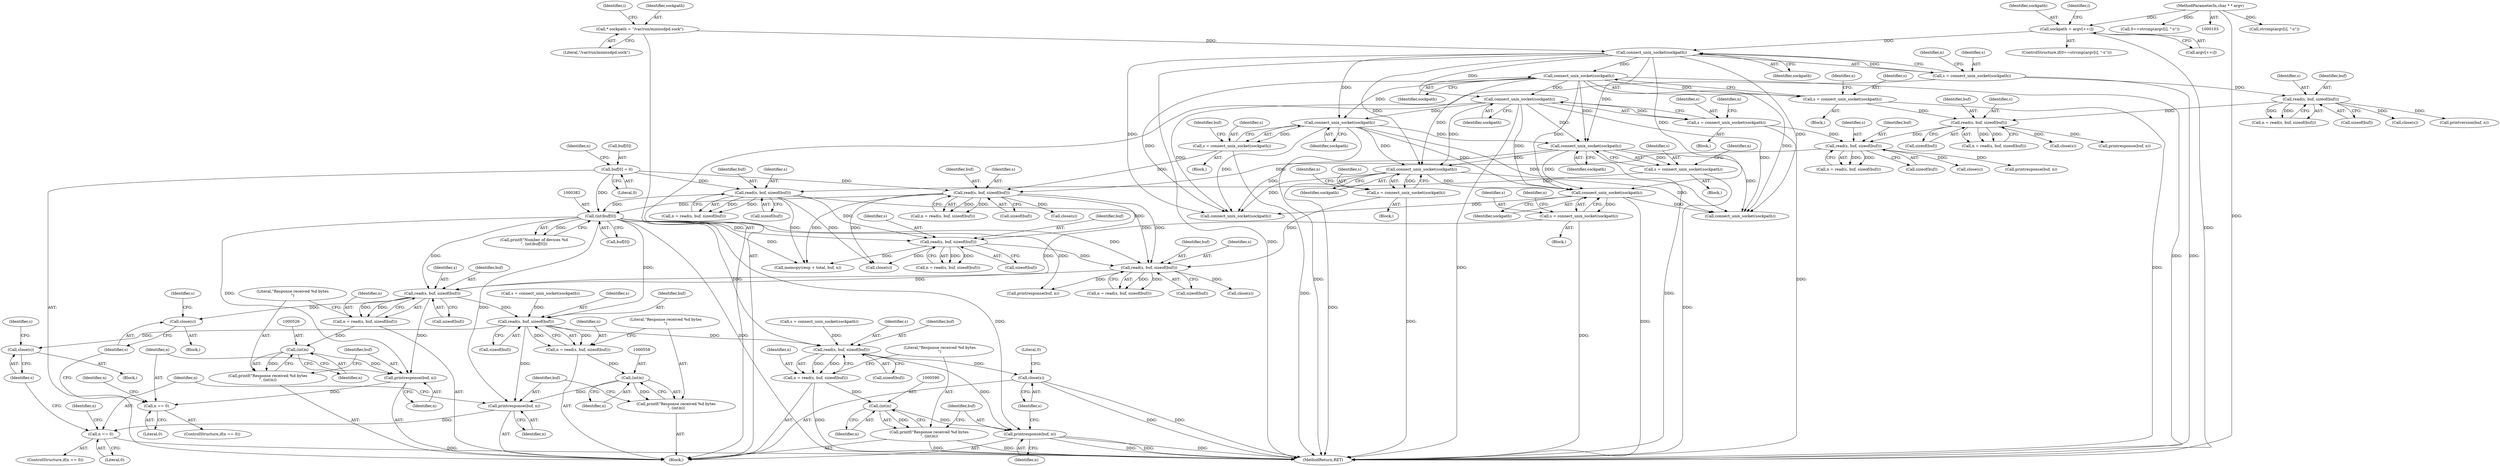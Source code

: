 digraph "0_miniupnp_b238cade9a173c6f751a34acf8ccff838a62aa47_0@API" {
"1000518" [label="(Call,read(s, buf, sizeof(buf)))"];
"1000506" [label="(Call,s = connect_unix_socket(sockpath))"];
"1000508" [label="(Call,connect_unix_socket(sockpath))"];
"1000258" [label="(Call,connect_unix_socket(sockpath))"];
"1000222" [label="(Call,connect_unix_socket(sockpath))"];
"1000159" [label="(Call,* sockpath = \"/var/run/minissdpd.sock\")"];
"1000182" [label="(Call,sockpath = argv[++i])"];
"1000105" [label="(MethodParameterIn,char * * argv)"];
"1000292" [label="(Call,connect_unix_socket(sockpath))"];
"1000357" [label="(Call,connect_unix_socket(sockpath))"];
"1000326" [label="(Call,connect_unix_socket(sockpath))"];
"1000470" [label="(Call,connect_unix_socket(sockpath))"];
"1000486" [label="(Call,read(s, buf, sizeof(buf)))"];
"1000369" [label="(Call,read(s, buf, sizeof(buf)))"];
"1000355" [label="(Call,s = connect_unix_socket(sockpath))"];
"1000328" [label="(Call,buf[0] = 0)"];
"1000468" [label="(Call,s = connect_unix_socket(sockpath))"];
"1000341" [label="(Call,read(s, buf, sizeof(buf)))"];
"1000304" [label="(Call,read(s, buf, sizeof(buf)))"];
"1000290" [label="(Call,s = connect_unix_socket(sockpath))"];
"1000270" [label="(Call,read(s, buf, sizeof(buf)))"];
"1000232" [label="(Call,read(s, buf, sizeof(buf)))"];
"1000220" [label="(Call,s = connect_unix_socket(sockpath))"];
"1000256" [label="(Call,s = connect_unix_socket(sockpath))"];
"1000324" [label="(Call,s = connect_unix_socket(sockpath))"];
"1000438" [label="(Call,read(s, buf, sizeof(buf)))"];
"1000381" [label="(Call,(int)buf[0])"];
"1000516" [label="(Call,n = read(s, buf, sizeof(buf)))"];
"1000525" [label="(Call,(int)n)"];
"1000523" [label="(Call,printf(\"Response received %d bytes\n\", (int)n))"];
"1000528" [label="(Call,printresponse(buf, n))"];
"1000532" [label="(Call,n == 0)"];
"1000536" [label="(Call,close(s))"];
"1000550" [label="(Call,read(s, buf, sizeof(buf)))"];
"1000548" [label="(Call,n = read(s, buf, sizeof(buf)))"];
"1000557" [label="(Call,(int)n)"];
"1000555" [label="(Call,printf(\"Response received %d bytes\n\", (int)n))"];
"1000560" [label="(Call,printresponse(buf, n))"];
"1000564" [label="(Call,n == 0)"];
"1000568" [label="(Call,close(s))"];
"1000582" [label="(Call,read(s, buf, sizeof(buf)))"];
"1000580" [label="(Call,n = read(s, buf, sizeof(buf)))"];
"1000589" [label="(Call,(int)n)"];
"1000587" [label="(Call,printf(\"Response received %d bytes\n\", (int)n))"];
"1000592" [label="(Call,printresponse(buf, n))"];
"1000595" [label="(Call,close(s))"];
"1000465" [label="(Block,)"];
"1000177" [label="(Call,strcmp(argv[i], \"-s\"))"];
"1000438" [label="(Call,read(s, buf, sizeof(buf)))"];
"1000523" [label="(Call,printf(\"Response received %d bytes\n\", (int)n))"];
"1000507" [label="(Identifier,s)"];
"1000367" [label="(Call,n = read(s, buf, sizeof(buf)))"];
"1000536" [label="(Call,close(s))"];
"1000484" [label="(Call,n = read(s, buf, sizeof(buf)))"];
"1000552" [label="(Identifier,buf)"];
"1000257" [label="(Identifier,s)"];
"1000503" [label="(Block,)"];
"1000357" [label="(Call,connect_unix_socket(sockpath))"];
"1000567" [label="(Block,)"];
"1000272" [label="(Identifier,buf)"];
"1000369" [label="(Call,read(s, buf, sizeof(buf)))"];
"1000183" [label="(Identifier,sockpath)"];
"1000302" [label="(Call,n = read(s, buf, sizeof(buf)))"];
"1000548" [label="(Call,n = read(s, buf, sizeof(buf)))"];
"1000233" [label="(Identifier,s)"];
"1000332" [label="(Literal,0)"];
"1000473" [label="(Identifier,n)"];
"1000553" [label="(Call,sizeof(buf))"];
"1000519" [label="(Identifier,s)"];
"1000175" [label="(Call,0==strcmp(argv[i], \"-s\"))"];
"1000371" [label="(Identifier,buf)"];
"1000268" [label="(Call,n = read(s, buf, sizeof(buf)))"];
"1000325" [label="(Identifier,s)"];
"1000225" [label="(Identifier,n)"];
"1000470" [label="(Call,connect_unix_socket(sockpath))"];
"1000172" [label="(Identifier,i)"];
"1000355" [label="(Call,s = connect_unix_socket(sockpath))"];
"1000506" [label="(Call,s = connect_unix_socket(sockpath))"];
"1000486" [label="(Call,read(s, buf, sizeof(buf)))"];
"1000322" [label="(Call,close(s))"];
"1000222" [label="(Call,connect_unix_socket(sockpath))"];
"1000270" [label="(Call,read(s, buf, sizeof(buf)))"];
"1000339" [label="(Call,n = read(s, buf, sizeof(buf)))"];
"1000594" [label="(Identifier,n)"];
"1000560" [label="(Call,printresponse(buf, n))"];
"1000570" [label="(Call,s = connect_unix_socket(sockpath))"];
"1000520" [label="(Identifier,buf)"];
"1000258" [label="(Call,connect_unix_socket(sockpath))"];
"1000330" [label="(Identifier,buf)"];
"1000496" [label="(Call,printresponse(buf, n))"];
"1000596" [label="(Identifier,s)"];
"1000564" [label="(Call,n == 0)"];
"1000592" [label="(Call,printresponse(buf, n))"];
"1000329" [label="(Call,buf[0])"];
"1000517" [label="(Identifier,n)"];
"1000524" [label="(Literal,\"Response received %d bytes\n\")"];
"1000324" [label="(Call,s = connect_unix_socket(sockpath))"];
"1000568" [label="(Call,close(s))"];
"1000565" [label="(Identifier,n)"];
"1000381" [label="(Call,(int)buf[0])"];
"1000230" [label="(Call,n = read(s, buf, sizeof(buf)))"];
"1000159" [label="(Call,* sockpath = \"/var/run/minissdpd.sock\")"];
"1000439" [label="(Identifier,s)"];
"1000261" [label="(Identifier,n)"];
"1000537" [label="(Identifier,s)"];
"1000105" [label="(MethodParameterIn,char * * argv)"];
"1000595" [label="(Call,close(s))"];
"1000327" [label="(Identifier,sockpath)"];
"1000418" [label="(Call,memcpy(resp + total, buf, n))"];
"1000550" [label="(Call,read(s, buf, sizeof(buf)))"];
"1000341" [label="(Call,read(s, buf, sizeof(buf)))"];
"1000588" [label="(Literal,\"Response received %d bytes\n\")"];
"1000259" [label="(Identifier,sockpath)"];
"1000571" [label="(Identifier,s)"];
"1000555" [label="(Call,printf(\"Response received %d bytes\n\", (int)n))"];
"1000235" [label="(Call,sizeof(buf))"];
"1000306" [label="(Identifier,buf)"];
"1000326" [label="(Call,connect_unix_socket(sockpath))"];
"1000530" [label="(Identifier,n)"];
"1000350" [label="(Block,)"];
"1000287" [label="(Block,)"];
"1000232" [label="(Call,read(s, buf, sizeof(buf)))"];
"1000511" [label="(Identifier,n)"];
"1000543" [label="(Identifier,n)"];
"1000561" [label="(Identifier,buf)"];
"1000334" [label="(Identifier,n)"];
"1000305" [label="(Identifier,s)"];
"1000549" [label="(Identifier,n)"];
"1000582" [label="(Call,read(s, buf, sizeof(buf)))"];
"1000540" [label="(Call,connect_unix_socket(sockpath))"];
"1000379" [label="(Call,printf(\"Number of devices %d\n\", (int)buf[0]))"];
"1000161" [label="(Literal,\"/var/run/minissdpd.sock\")"];
"1000532" [label="(Call,n == 0)"];
"1000440" [label="(Identifier,buf)"];
"1000254" [label="(Call,close(s))"];
"1000488" [label="(Identifier,buf)"];
"1000535" [label="(Block,)"];
"1000291" [label="(Identifier,s)"];
"1000585" [label="(Call,sizeof(buf))"];
"1000184" [label="(Call,argv[++i])"];
"1000525" [label="(Call,(int)n)"];
"1000343" [label="(Identifier,buf)"];
"1000342" [label="(Identifier,s)"];
"1000383" [label="(Call,buf[0])"];
"1000314" [label="(Call,printresponse(buf, n))"];
"1000583" [label="(Identifier,s)"];
"1000569" [label="(Identifier,s)"];
"1000557" [label="(Call,(int)n)"];
"1000534" [label="(Literal,0)"];
"1000521" [label="(Call,sizeof(buf))"];
"1000292" [label="(Call,connect_unix_socket(sockpath))"];
"1000489" [label="(Call,sizeof(buf))"];
"1000344" [label="(Call,sizeof(buf))"];
"1000441" [label="(Call,sizeof(buf))"];
"1000234" [label="(Identifier,buf)"];
"1000531" [label="(ControlStructure,if(n == 0))"];
"1000587" [label="(Call,printf(\"Response received %d bytes\n\", (int)n))"];
"1000468" [label="(Call,s = connect_unix_socket(sockpath))"];
"1000290" [label="(Call,s = connect_unix_socket(sockpath))"];
"1000516" [label="(Call,n = read(s, buf, sizeof(buf)))"];
"1000518" [label="(Call,read(s, buf, sizeof(buf)))"];
"1000271" [label="(Identifier,s)"];
"1000539" [label="(Identifier,s)"];
"1000293" [label="(Identifier,sockpath)"];
"1000223" [label="(Identifier,sockpath)"];
"1000538" [label="(Call,s = connect_unix_socket(sockpath))"];
"1000304" [label="(Call,read(s, buf, sizeof(buf)))"];
"1000572" [label="(Call,connect_unix_socket(sockpath))"];
"1000562" [label="(Identifier,n)"];
"1000563" [label="(ControlStructure,if(n == 0))"];
"1000471" [label="(Identifier,sockpath)"];
"1000591" [label="(Identifier,n)"];
"1000288" [label="(Call,close(s))"];
"1000529" [label="(Identifier,buf)"];
"1000580" [label="(Call,n = read(s, buf, sizeof(buf)))"];
"1000599" [label="(MethodReturn,RET)"];
"1000280" [label="(Call,printresponse(buf, n))"];
"1000575" [label="(Identifier,n)"];
"1000598" [label="(Literal,0)"];
"1000321" [label="(Block,)"];
"1000372" [label="(Call,sizeof(buf))"];
"1000589" [label="(Call,(int)n)"];
"1000220" [label="(Call,s = connect_unix_socket(sockpath))"];
"1000584" [label="(Identifier,buf)"];
"1000469" [label="(Identifier,s)"];
"1000436" [label="(Call,n = read(s, buf, sizeof(buf)))"];
"1000509" [label="(Identifier,sockpath)"];
"1000295" [label="(Identifier,n)"];
"1000581" [label="(Identifier,n)"];
"1000247" [label="(Call,printversion(buf, n))"];
"1000182" [label="(Call,sockpath = argv[++i])"];
"1000164" [label="(Identifier,i)"];
"1000174" [label="(ControlStructure,if(0==strcmp(argv[i], \"-s\")))"];
"1000508" [label="(Call,connect_unix_socket(sockpath))"];
"1000251" [label="(Block,)"];
"1000256" [label="(Call,s = connect_unix_socket(sockpath))"];
"1000559" [label="(Identifier,n)"];
"1000566" [label="(Literal,0)"];
"1000328" [label="(Call,buf[0] = 0)"];
"1000487" [label="(Identifier,s)"];
"1000466" [label="(Call,close(s))"];
"1000370" [label="(Identifier,s)"];
"1000593" [label="(Identifier,buf)"];
"1000106" [label="(Block,)"];
"1000528" [label="(Call,printresponse(buf, n))"];
"1000358" [label="(Identifier,sockpath)"];
"1000356" [label="(Identifier,s)"];
"1000273" [label="(Call,sizeof(buf))"];
"1000221" [label="(Identifier,s)"];
"1000551" [label="(Identifier,s)"];
"1000556" [label="(Literal,\"Response received %d bytes\n\")"];
"1000504" [label="(Call,close(s))"];
"1000360" [label="(Identifier,n)"];
"1000160" [label="(Identifier,sockpath)"];
"1000353" [label="(Call,close(s))"];
"1000307" [label="(Call,sizeof(buf))"];
"1000527" [label="(Identifier,n)"];
"1000533" [label="(Identifier,n)"];
"1000518" -> "1000516"  [label="AST: "];
"1000518" -> "1000521"  [label="CFG: "];
"1000519" -> "1000518"  [label="AST: "];
"1000520" -> "1000518"  [label="AST: "];
"1000521" -> "1000518"  [label="AST: "];
"1000516" -> "1000518"  [label="CFG: "];
"1000518" -> "1000516"  [label="DDG: "];
"1000518" -> "1000516"  [label="DDG: "];
"1000506" -> "1000518"  [label="DDG: "];
"1000486" -> "1000518"  [label="DDG: "];
"1000381" -> "1000518"  [label="DDG: "];
"1000518" -> "1000528"  [label="DDG: "];
"1000518" -> "1000536"  [label="DDG: "];
"1000518" -> "1000550"  [label="DDG: "];
"1000506" -> "1000503"  [label="AST: "];
"1000506" -> "1000508"  [label="CFG: "];
"1000507" -> "1000506"  [label="AST: "];
"1000508" -> "1000506"  [label="AST: "];
"1000511" -> "1000506"  [label="CFG: "];
"1000506" -> "1000599"  [label="DDG: "];
"1000508" -> "1000506"  [label="DDG: "];
"1000508" -> "1000509"  [label="CFG: "];
"1000509" -> "1000508"  [label="AST: "];
"1000508" -> "1000599"  [label="DDG: "];
"1000258" -> "1000508"  [label="DDG: "];
"1000222" -> "1000508"  [label="DDG: "];
"1000292" -> "1000508"  [label="DDG: "];
"1000357" -> "1000508"  [label="DDG: "];
"1000470" -> "1000508"  [label="DDG: "];
"1000326" -> "1000508"  [label="DDG: "];
"1000508" -> "1000540"  [label="DDG: "];
"1000508" -> "1000572"  [label="DDG: "];
"1000258" -> "1000256"  [label="AST: "];
"1000258" -> "1000259"  [label="CFG: "];
"1000259" -> "1000258"  [label="AST: "];
"1000256" -> "1000258"  [label="CFG: "];
"1000258" -> "1000599"  [label="DDG: "];
"1000258" -> "1000256"  [label="DDG: "];
"1000222" -> "1000258"  [label="DDG: "];
"1000258" -> "1000292"  [label="DDG: "];
"1000258" -> "1000326"  [label="DDG: "];
"1000258" -> "1000357"  [label="DDG: "];
"1000258" -> "1000470"  [label="DDG: "];
"1000258" -> "1000540"  [label="DDG: "];
"1000258" -> "1000572"  [label="DDG: "];
"1000222" -> "1000220"  [label="AST: "];
"1000222" -> "1000223"  [label="CFG: "];
"1000223" -> "1000222"  [label="AST: "];
"1000220" -> "1000222"  [label="CFG: "];
"1000222" -> "1000599"  [label="DDG: "];
"1000222" -> "1000220"  [label="DDG: "];
"1000159" -> "1000222"  [label="DDG: "];
"1000182" -> "1000222"  [label="DDG: "];
"1000222" -> "1000292"  [label="DDG: "];
"1000222" -> "1000326"  [label="DDG: "];
"1000222" -> "1000357"  [label="DDG: "];
"1000222" -> "1000470"  [label="DDG: "];
"1000222" -> "1000540"  [label="DDG: "];
"1000222" -> "1000572"  [label="DDG: "];
"1000159" -> "1000106"  [label="AST: "];
"1000159" -> "1000161"  [label="CFG: "];
"1000160" -> "1000159"  [label="AST: "];
"1000161" -> "1000159"  [label="AST: "];
"1000164" -> "1000159"  [label="CFG: "];
"1000182" -> "1000174"  [label="AST: "];
"1000182" -> "1000184"  [label="CFG: "];
"1000183" -> "1000182"  [label="AST: "];
"1000184" -> "1000182"  [label="AST: "];
"1000172" -> "1000182"  [label="CFG: "];
"1000182" -> "1000599"  [label="DDG: "];
"1000105" -> "1000182"  [label="DDG: "];
"1000105" -> "1000103"  [label="AST: "];
"1000105" -> "1000599"  [label="DDG: "];
"1000105" -> "1000175"  [label="DDG: "];
"1000105" -> "1000177"  [label="DDG: "];
"1000292" -> "1000290"  [label="AST: "];
"1000292" -> "1000293"  [label="CFG: "];
"1000293" -> "1000292"  [label="AST: "];
"1000290" -> "1000292"  [label="CFG: "];
"1000292" -> "1000599"  [label="DDG: "];
"1000292" -> "1000290"  [label="DDG: "];
"1000292" -> "1000326"  [label="DDG: "];
"1000292" -> "1000357"  [label="DDG: "];
"1000292" -> "1000470"  [label="DDG: "];
"1000292" -> "1000540"  [label="DDG: "];
"1000292" -> "1000572"  [label="DDG: "];
"1000357" -> "1000355"  [label="AST: "];
"1000357" -> "1000358"  [label="CFG: "];
"1000358" -> "1000357"  [label="AST: "];
"1000355" -> "1000357"  [label="CFG: "];
"1000357" -> "1000599"  [label="DDG: "];
"1000357" -> "1000355"  [label="DDG: "];
"1000326" -> "1000357"  [label="DDG: "];
"1000357" -> "1000470"  [label="DDG: "];
"1000357" -> "1000540"  [label="DDG: "];
"1000357" -> "1000572"  [label="DDG: "];
"1000326" -> "1000324"  [label="AST: "];
"1000326" -> "1000327"  [label="CFG: "];
"1000327" -> "1000326"  [label="AST: "];
"1000324" -> "1000326"  [label="CFG: "];
"1000326" -> "1000599"  [label="DDG: "];
"1000326" -> "1000324"  [label="DDG: "];
"1000326" -> "1000470"  [label="DDG: "];
"1000326" -> "1000540"  [label="DDG: "];
"1000326" -> "1000572"  [label="DDG: "];
"1000470" -> "1000468"  [label="AST: "];
"1000470" -> "1000471"  [label="CFG: "];
"1000471" -> "1000470"  [label="AST: "];
"1000468" -> "1000470"  [label="CFG: "];
"1000470" -> "1000599"  [label="DDG: "];
"1000470" -> "1000468"  [label="DDG: "];
"1000470" -> "1000540"  [label="DDG: "];
"1000470" -> "1000572"  [label="DDG: "];
"1000486" -> "1000484"  [label="AST: "];
"1000486" -> "1000489"  [label="CFG: "];
"1000487" -> "1000486"  [label="AST: "];
"1000488" -> "1000486"  [label="AST: "];
"1000489" -> "1000486"  [label="AST: "];
"1000484" -> "1000486"  [label="CFG: "];
"1000486" -> "1000484"  [label="DDG: "];
"1000486" -> "1000484"  [label="DDG: "];
"1000369" -> "1000486"  [label="DDG: "];
"1000468" -> "1000486"  [label="DDG: "];
"1000341" -> "1000486"  [label="DDG: "];
"1000438" -> "1000486"  [label="DDG: "];
"1000381" -> "1000486"  [label="DDG: "];
"1000486" -> "1000496"  [label="DDG: "];
"1000486" -> "1000504"  [label="DDG: "];
"1000369" -> "1000367"  [label="AST: "];
"1000369" -> "1000372"  [label="CFG: "];
"1000370" -> "1000369"  [label="AST: "];
"1000371" -> "1000369"  [label="AST: "];
"1000372" -> "1000369"  [label="AST: "];
"1000367" -> "1000369"  [label="CFG: "];
"1000369" -> "1000367"  [label="DDG: "];
"1000369" -> "1000367"  [label="DDG: "];
"1000355" -> "1000369"  [label="DDG: "];
"1000328" -> "1000369"  [label="DDG: "];
"1000369" -> "1000381"  [label="DDG: "];
"1000369" -> "1000418"  [label="DDG: "];
"1000369" -> "1000438"  [label="DDG: "];
"1000369" -> "1000466"  [label="DDG: "];
"1000355" -> "1000350"  [label="AST: "];
"1000356" -> "1000355"  [label="AST: "];
"1000360" -> "1000355"  [label="CFG: "];
"1000355" -> "1000599"  [label="DDG: "];
"1000328" -> "1000106"  [label="AST: "];
"1000328" -> "1000332"  [label="CFG: "];
"1000329" -> "1000328"  [label="AST: "];
"1000332" -> "1000328"  [label="AST: "];
"1000334" -> "1000328"  [label="CFG: "];
"1000328" -> "1000341"  [label="DDG: "];
"1000328" -> "1000381"  [label="DDG: "];
"1000468" -> "1000465"  [label="AST: "];
"1000469" -> "1000468"  [label="AST: "];
"1000473" -> "1000468"  [label="CFG: "];
"1000468" -> "1000599"  [label="DDG: "];
"1000341" -> "1000339"  [label="AST: "];
"1000341" -> "1000344"  [label="CFG: "];
"1000342" -> "1000341"  [label="AST: "];
"1000343" -> "1000341"  [label="AST: "];
"1000344" -> "1000341"  [label="AST: "];
"1000339" -> "1000341"  [label="CFG: "];
"1000341" -> "1000339"  [label="DDG: "];
"1000341" -> "1000339"  [label="DDG: "];
"1000304" -> "1000341"  [label="DDG: "];
"1000324" -> "1000341"  [label="DDG: "];
"1000341" -> "1000353"  [label="DDG: "];
"1000341" -> "1000381"  [label="DDG: "];
"1000341" -> "1000418"  [label="DDG: "];
"1000341" -> "1000438"  [label="DDG: "];
"1000341" -> "1000466"  [label="DDG: "];
"1000304" -> "1000302"  [label="AST: "];
"1000304" -> "1000307"  [label="CFG: "];
"1000305" -> "1000304"  [label="AST: "];
"1000306" -> "1000304"  [label="AST: "];
"1000307" -> "1000304"  [label="AST: "];
"1000302" -> "1000304"  [label="CFG: "];
"1000304" -> "1000302"  [label="DDG: "];
"1000304" -> "1000302"  [label="DDG: "];
"1000290" -> "1000304"  [label="DDG: "];
"1000270" -> "1000304"  [label="DDG: "];
"1000304" -> "1000314"  [label="DDG: "];
"1000304" -> "1000322"  [label="DDG: "];
"1000290" -> "1000287"  [label="AST: "];
"1000291" -> "1000290"  [label="AST: "];
"1000295" -> "1000290"  [label="CFG: "];
"1000290" -> "1000599"  [label="DDG: "];
"1000270" -> "1000268"  [label="AST: "];
"1000270" -> "1000273"  [label="CFG: "];
"1000271" -> "1000270"  [label="AST: "];
"1000272" -> "1000270"  [label="AST: "];
"1000273" -> "1000270"  [label="AST: "];
"1000268" -> "1000270"  [label="CFG: "];
"1000270" -> "1000268"  [label="DDG: "];
"1000270" -> "1000268"  [label="DDG: "];
"1000232" -> "1000270"  [label="DDG: "];
"1000256" -> "1000270"  [label="DDG: "];
"1000270" -> "1000280"  [label="DDG: "];
"1000270" -> "1000288"  [label="DDG: "];
"1000232" -> "1000230"  [label="AST: "];
"1000232" -> "1000235"  [label="CFG: "];
"1000233" -> "1000232"  [label="AST: "];
"1000234" -> "1000232"  [label="AST: "];
"1000235" -> "1000232"  [label="AST: "];
"1000230" -> "1000232"  [label="CFG: "];
"1000232" -> "1000230"  [label="DDG: "];
"1000232" -> "1000230"  [label="DDG: "];
"1000220" -> "1000232"  [label="DDG: "];
"1000232" -> "1000247"  [label="DDG: "];
"1000232" -> "1000254"  [label="DDG: "];
"1000220" -> "1000106"  [label="AST: "];
"1000221" -> "1000220"  [label="AST: "];
"1000225" -> "1000220"  [label="CFG: "];
"1000220" -> "1000599"  [label="DDG: "];
"1000256" -> "1000251"  [label="AST: "];
"1000257" -> "1000256"  [label="AST: "];
"1000261" -> "1000256"  [label="CFG: "];
"1000256" -> "1000599"  [label="DDG: "];
"1000324" -> "1000321"  [label="AST: "];
"1000325" -> "1000324"  [label="AST: "];
"1000330" -> "1000324"  [label="CFG: "];
"1000324" -> "1000599"  [label="DDG: "];
"1000438" -> "1000436"  [label="AST: "];
"1000438" -> "1000441"  [label="CFG: "];
"1000439" -> "1000438"  [label="AST: "];
"1000440" -> "1000438"  [label="AST: "];
"1000441" -> "1000438"  [label="AST: "];
"1000436" -> "1000438"  [label="CFG: "];
"1000438" -> "1000418"  [label="DDG: "];
"1000438" -> "1000436"  [label="DDG: "];
"1000438" -> "1000436"  [label="DDG: "];
"1000381" -> "1000438"  [label="DDG: "];
"1000438" -> "1000466"  [label="DDG: "];
"1000381" -> "1000379"  [label="AST: "];
"1000381" -> "1000383"  [label="CFG: "];
"1000382" -> "1000381"  [label="AST: "];
"1000383" -> "1000381"  [label="AST: "];
"1000379" -> "1000381"  [label="CFG: "];
"1000381" -> "1000599"  [label="DDG: "];
"1000381" -> "1000379"  [label="DDG: "];
"1000381" -> "1000418"  [label="DDG: "];
"1000381" -> "1000496"  [label="DDG: "];
"1000381" -> "1000528"  [label="DDG: "];
"1000381" -> "1000550"  [label="DDG: "];
"1000381" -> "1000560"  [label="DDG: "];
"1000381" -> "1000582"  [label="DDG: "];
"1000381" -> "1000592"  [label="DDG: "];
"1000516" -> "1000106"  [label="AST: "];
"1000517" -> "1000516"  [label="AST: "];
"1000524" -> "1000516"  [label="CFG: "];
"1000516" -> "1000525"  [label="DDG: "];
"1000525" -> "1000523"  [label="AST: "];
"1000525" -> "1000527"  [label="CFG: "];
"1000526" -> "1000525"  [label="AST: "];
"1000527" -> "1000525"  [label="AST: "];
"1000523" -> "1000525"  [label="CFG: "];
"1000525" -> "1000523"  [label="DDG: "];
"1000525" -> "1000528"  [label="DDG: "];
"1000523" -> "1000106"  [label="AST: "];
"1000524" -> "1000523"  [label="AST: "];
"1000529" -> "1000523"  [label="CFG: "];
"1000528" -> "1000106"  [label="AST: "];
"1000528" -> "1000530"  [label="CFG: "];
"1000529" -> "1000528"  [label="AST: "];
"1000530" -> "1000528"  [label="AST: "];
"1000533" -> "1000528"  [label="CFG: "];
"1000528" -> "1000532"  [label="DDG: "];
"1000532" -> "1000531"  [label="AST: "];
"1000532" -> "1000534"  [label="CFG: "];
"1000533" -> "1000532"  [label="AST: "];
"1000534" -> "1000532"  [label="AST: "];
"1000537" -> "1000532"  [label="CFG: "];
"1000543" -> "1000532"  [label="CFG: "];
"1000536" -> "1000535"  [label="AST: "];
"1000536" -> "1000537"  [label="CFG: "];
"1000537" -> "1000536"  [label="AST: "];
"1000539" -> "1000536"  [label="CFG: "];
"1000550" -> "1000548"  [label="AST: "];
"1000550" -> "1000553"  [label="CFG: "];
"1000551" -> "1000550"  [label="AST: "];
"1000552" -> "1000550"  [label="AST: "];
"1000553" -> "1000550"  [label="AST: "];
"1000548" -> "1000550"  [label="CFG: "];
"1000550" -> "1000548"  [label="DDG: "];
"1000550" -> "1000548"  [label="DDG: "];
"1000538" -> "1000550"  [label="DDG: "];
"1000550" -> "1000560"  [label="DDG: "];
"1000550" -> "1000568"  [label="DDG: "];
"1000550" -> "1000582"  [label="DDG: "];
"1000548" -> "1000106"  [label="AST: "];
"1000549" -> "1000548"  [label="AST: "];
"1000556" -> "1000548"  [label="CFG: "];
"1000548" -> "1000557"  [label="DDG: "];
"1000557" -> "1000555"  [label="AST: "];
"1000557" -> "1000559"  [label="CFG: "];
"1000558" -> "1000557"  [label="AST: "];
"1000559" -> "1000557"  [label="AST: "];
"1000555" -> "1000557"  [label="CFG: "];
"1000557" -> "1000555"  [label="DDG: "];
"1000557" -> "1000560"  [label="DDG: "];
"1000555" -> "1000106"  [label="AST: "];
"1000556" -> "1000555"  [label="AST: "];
"1000561" -> "1000555"  [label="CFG: "];
"1000560" -> "1000106"  [label="AST: "];
"1000560" -> "1000562"  [label="CFG: "];
"1000561" -> "1000560"  [label="AST: "];
"1000562" -> "1000560"  [label="AST: "];
"1000565" -> "1000560"  [label="CFG: "];
"1000560" -> "1000564"  [label="DDG: "];
"1000564" -> "1000563"  [label="AST: "];
"1000564" -> "1000566"  [label="CFG: "];
"1000565" -> "1000564"  [label="AST: "];
"1000566" -> "1000564"  [label="AST: "];
"1000569" -> "1000564"  [label="CFG: "];
"1000575" -> "1000564"  [label="CFG: "];
"1000564" -> "1000599"  [label="DDG: "];
"1000568" -> "1000567"  [label="AST: "];
"1000568" -> "1000569"  [label="CFG: "];
"1000569" -> "1000568"  [label="AST: "];
"1000571" -> "1000568"  [label="CFG: "];
"1000582" -> "1000580"  [label="AST: "];
"1000582" -> "1000585"  [label="CFG: "];
"1000583" -> "1000582"  [label="AST: "];
"1000584" -> "1000582"  [label="AST: "];
"1000585" -> "1000582"  [label="AST: "];
"1000580" -> "1000582"  [label="CFG: "];
"1000582" -> "1000580"  [label="DDG: "];
"1000582" -> "1000580"  [label="DDG: "];
"1000570" -> "1000582"  [label="DDG: "];
"1000582" -> "1000592"  [label="DDG: "];
"1000582" -> "1000595"  [label="DDG: "];
"1000580" -> "1000106"  [label="AST: "];
"1000581" -> "1000580"  [label="AST: "];
"1000588" -> "1000580"  [label="CFG: "];
"1000580" -> "1000599"  [label="DDG: "];
"1000580" -> "1000589"  [label="DDG: "];
"1000589" -> "1000587"  [label="AST: "];
"1000589" -> "1000591"  [label="CFG: "];
"1000590" -> "1000589"  [label="AST: "];
"1000591" -> "1000589"  [label="AST: "];
"1000587" -> "1000589"  [label="CFG: "];
"1000589" -> "1000587"  [label="DDG: "];
"1000589" -> "1000592"  [label="DDG: "];
"1000587" -> "1000106"  [label="AST: "];
"1000588" -> "1000587"  [label="AST: "];
"1000593" -> "1000587"  [label="CFG: "];
"1000587" -> "1000599"  [label="DDG: "];
"1000587" -> "1000599"  [label="DDG: "];
"1000592" -> "1000106"  [label="AST: "];
"1000592" -> "1000594"  [label="CFG: "];
"1000593" -> "1000592"  [label="AST: "];
"1000594" -> "1000592"  [label="AST: "];
"1000596" -> "1000592"  [label="CFG: "];
"1000592" -> "1000599"  [label="DDG: "];
"1000592" -> "1000599"  [label="DDG: "];
"1000592" -> "1000599"  [label="DDG: "];
"1000595" -> "1000106"  [label="AST: "];
"1000595" -> "1000596"  [label="CFG: "];
"1000596" -> "1000595"  [label="AST: "];
"1000598" -> "1000595"  [label="CFG: "];
"1000595" -> "1000599"  [label="DDG: "];
"1000595" -> "1000599"  [label="DDG: "];
}
